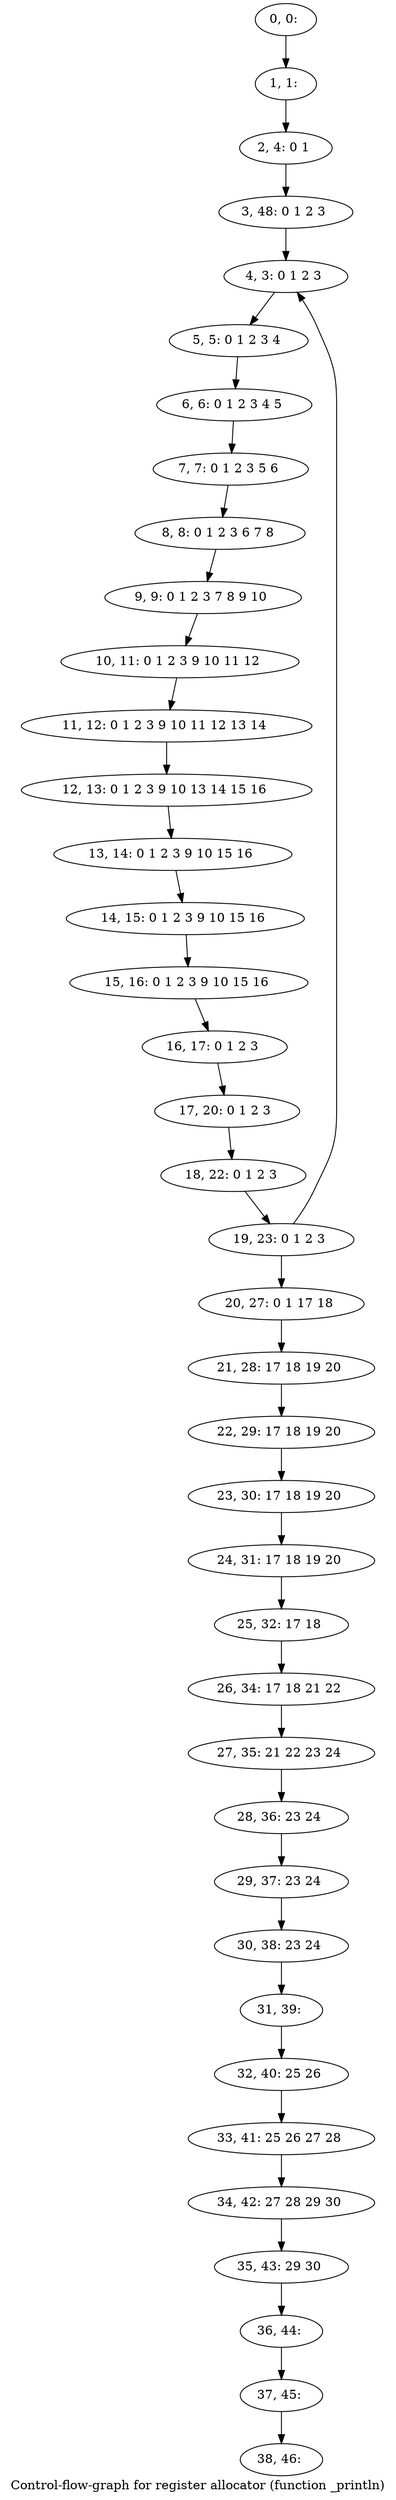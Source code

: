 digraph G {
graph [label="Control-flow-graph for register allocator (function _println)"]
0[label="0, 0: "];
1[label="1, 1: "];
2[label="2, 4: 0 1 "];
3[label="3, 48: 0 1 2 3 "];
4[label="4, 3: 0 1 2 3 "];
5[label="5, 5: 0 1 2 3 4 "];
6[label="6, 6: 0 1 2 3 4 5 "];
7[label="7, 7: 0 1 2 3 5 6 "];
8[label="8, 8: 0 1 2 3 6 7 8 "];
9[label="9, 9: 0 1 2 3 7 8 9 10 "];
10[label="10, 11: 0 1 2 3 9 10 11 12 "];
11[label="11, 12: 0 1 2 3 9 10 11 12 13 14 "];
12[label="12, 13: 0 1 2 3 9 10 13 14 15 16 "];
13[label="13, 14: 0 1 2 3 9 10 15 16 "];
14[label="14, 15: 0 1 2 3 9 10 15 16 "];
15[label="15, 16: 0 1 2 3 9 10 15 16 "];
16[label="16, 17: 0 1 2 3 "];
17[label="17, 20: 0 1 2 3 "];
18[label="18, 22: 0 1 2 3 "];
19[label="19, 23: 0 1 2 3 "];
20[label="20, 27: 0 1 17 18 "];
21[label="21, 28: 17 18 19 20 "];
22[label="22, 29: 17 18 19 20 "];
23[label="23, 30: 17 18 19 20 "];
24[label="24, 31: 17 18 19 20 "];
25[label="25, 32: 17 18 "];
26[label="26, 34: 17 18 21 22 "];
27[label="27, 35: 21 22 23 24 "];
28[label="28, 36: 23 24 "];
29[label="29, 37: 23 24 "];
30[label="30, 38: 23 24 "];
31[label="31, 39: "];
32[label="32, 40: 25 26 "];
33[label="33, 41: 25 26 27 28 "];
34[label="34, 42: 27 28 29 30 "];
35[label="35, 43: 29 30 "];
36[label="36, 44: "];
37[label="37, 45: "];
38[label="38, 46: "];
0->1 ;
1->2 ;
2->3 ;
3->4 ;
4->5 ;
5->6 ;
6->7 ;
7->8 ;
8->9 ;
9->10 ;
10->11 ;
11->12 ;
12->13 ;
13->14 ;
14->15 ;
15->16 ;
16->17 ;
17->18 ;
18->19 ;
19->20 ;
19->4 ;
20->21 ;
21->22 ;
22->23 ;
23->24 ;
24->25 ;
25->26 ;
26->27 ;
27->28 ;
28->29 ;
29->30 ;
30->31 ;
31->32 ;
32->33 ;
33->34 ;
34->35 ;
35->36 ;
36->37 ;
37->38 ;
}
